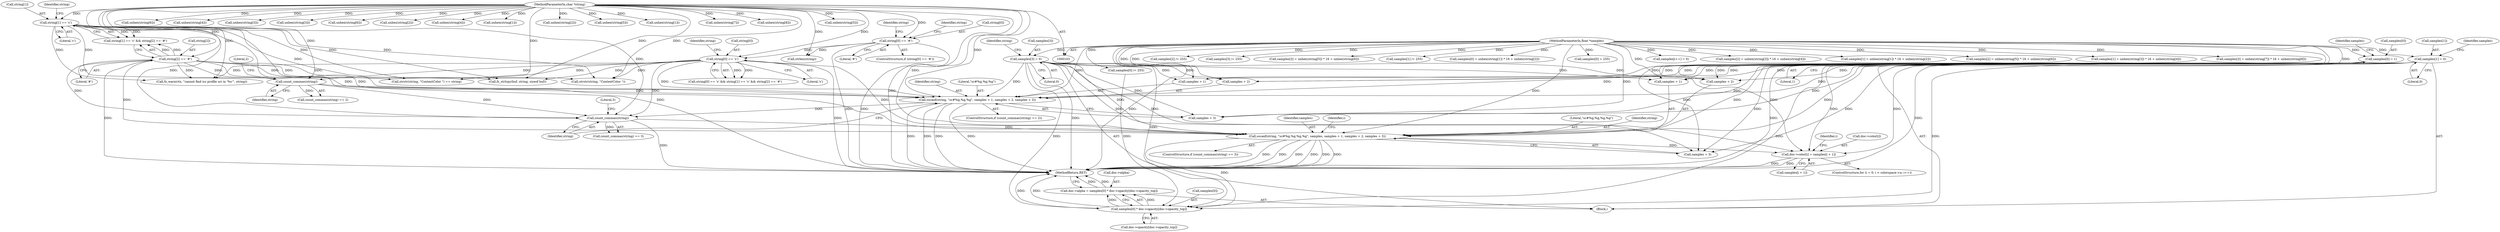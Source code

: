 digraph "0_ghostscript_60dabde18d7fe12b19da8b509bdfee9cc886aafc_0@API" {
"1000328" [label="(Call,sscanf(string, \"sc#%g,%g,%g,%g\", samples, samples + 1, samples + 2, samples + 3))"];
"1000325" [label="(Call,count_commas(string))"];
"1000308" [label="(Call,count_commas(string))"];
"1000289" [label="(Call,string[0] == 's')"];
"1000142" [label="(Call,string[0] == '#')"];
"1000106" [label="(MethodParameterIn,char *string)"];
"1000295" [label="(Call,string[1] == 'c')"];
"1000300" [label="(Call,string[2] == '#')"];
"1000311" [label="(Call,sscanf(string, \"sc#%g,%g,%g\", samples + 1, samples + 2, samples + 3))"];
"1000131" [label="(Call,samples[1] = 0)"];
"1000108" [label="(MethodParameterIn,float *samples)"];
"1000126" [label="(Call,samples[0] = 1)"];
"1000136" [label="(Call,samples[3] = 0)"];
"1000511" [label="(Call,doc->color[i] = samples[i + 1])"];
"1000526" [label="(Call,samples[0] * doc->opacity[doc->opacity_top])"];
"1000522" [label="(Call,doc->alpha = samples[0] * doc->opacity[doc->opacity_top])"];
"1000195" [label="(Call,unhex(string[6]))"];
"1000276" [label="(Call,samples[2] /= 255)"];
"1000281" [label="(Call,samples[3] /= 255)"];
"1000132" [label="(Call,samples[1])"];
"1000130" [label="(Literal,1)"];
"1000180" [label="(Call,unhex(string[4]))"];
"1000251" [label="(Call,samples[3] = unhex(string[5]) * 16 + unhex(string[6]))"];
"1000314" [label="(Call,samples + 1)"];
"1000242" [label="(Call,unhex(string[3]))"];
"1000271" [label="(Call,samples[1] /= 255)"];
"1000175" [label="(Call,unhex(string[3]))"];
"1000131" [label="(Call,samples[1] = 0)"];
"1000137" [label="(Call,samples[3])"];
"1000150" [label="(Call,strlen(string))"];
"1000311" [label="(Call,sscanf(string, \"sc#%g,%g,%g\", samples + 1, samples + 2, samples + 3))"];
"1000262" [label="(Call,unhex(string[6]))"];
"1000154" [label="(Call,samples[0] = unhex(string[1]) * 16 + unhex(string[2]))"];
"1000320" [label="(Call,samples + 3)"];
"1000368" [label="(Call,fz_warn(ctx, \"cannot find icc profile uri in '%s'\", string))"];
"1000530" [label="(Call,doc->opacity[doc->opacity_top])"];
"1000165" [label="(Call,unhex(string[2]))"];
"1000309" [label="(Identifier,string)"];
"1000331" [label="(Identifier,samples)"];
"1000247" [label="(Call,unhex(string[4]))"];
"1000289" [label="(Call,string[0] == 's')"];
"1000126" [label="(Call,samples[0] = 1)"];
"1000502" [label="(Identifier,i)"];
"1000151" [label="(Identifier,string)"];
"1000313" [label="(Literal,\"sc#%g,%g,%g\")"];
"1000216" [label="(Call,samples[0] = 255)"];
"1000527" [label="(Call,samples[0])"];
"1000522" [label="(Call,doc->alpha = samples[0] * doc->opacity[doc->opacity_top])"];
"1000510" [label="(Identifier,i)"];
"1000326" [label="(Identifier,string)"];
"1000433" [label="(Call,samples[i++] = 0)"];
"1000106" [label="(MethodParameterIn,char *string)"];
"1000146" [label="(Literal,'#')"];
"1000512" [label="(Call,doc->color[i])"];
"1000304" [label="(Literal,'#')"];
"1000133" [label="(Identifier,samples)"];
"1000227" [label="(Call,unhex(string[1]))"];
"1000526" [label="(Call,samples[0] * doc->opacity[doc->opacity_top])"];
"1000312" [label="(Identifier,string)"];
"1000338" [label="(Call,samples + 3)"];
"1000108" [label="(MethodParameterIn,float *samples)"];
"1000297" [label="(Identifier,string)"];
"1000328" [label="(Call,sscanf(string, \"sc#%g,%g,%g,%g\", samples, samples + 1, samples + 2, samples + 3))"];
"1000295" [label="(Call,string[1] == 'c')"];
"1000327" [label="(Literal,3)"];
"1000332" [label="(Call,samples + 1)"];
"1000511" [label="(Call,doc->color[i] = samples[i + 1])"];
"1000236" [label="(Call,samples[2] = unhex(string[3]) * 16 + unhex(string[4]))"];
"1000343" [label="(Call,strstr(string, \"ContextColor \") == string)"];
"1000294" [label="(Call,string[1] == 'c' && string[2] == '#')"];
"1000232" [label="(Call,unhex(string[2]))"];
"1000335" [label="(Call,samples + 2)"];
"1000221" [label="(Call,samples[1] = unhex(string[1]) * 16 + unhex(string[2]))"];
"1000140" [label="(Literal,0)"];
"1000324" [label="(Call,count_commas(string) == 3)"];
"1000266" [label="(Call,samples[0] /= 255)"];
"1000325" [label="(Call,count_commas(string))"];
"1000308" [label="(Call,count_commas(string))"];
"1000135" [label="(Literal,0)"];
"1000136" [label="(Call,samples[3] = 0)"];
"1000307" [label="(Call,count_commas(string) == 2)"];
"1000144" [label="(Identifier,string)"];
"1000184" [label="(Call,samples[2] = unhex(string[5]) * 16 + unhex(string[6]))"];
"1000500" [label="(ControlStructure,for (i = 0; i < colorspace->n; i++))"];
"1000523" [label="(Call,doc->alpha)"];
"1000143" [label="(Call,string[0])"];
"1000300" [label="(Call,string[2] == '#')"];
"1000293" [label="(Literal,'s')"];
"1000190" [label="(Call,unhex(string[5]))"];
"1000306" [label="(ControlStructure,if (count_commas(string) == 2))"];
"1000160" [label="(Call,unhex(string[1]))"];
"1000138" [label="(Identifier,samples)"];
"1000301" [label="(Call,string[2])"];
"1000349" [label="(Call,fz_strlcpy(buf, string, sizeof buf))"];
"1000330" [label="(Literal,\"sc#%g,%g,%g,%g\")"];
"1000517" [label="(Call,samples[i + 1])"];
"1000329" [label="(Identifier,string)"];
"1000296" [label="(Call,string[1])"];
"1000290" [label="(Call,string[0])"];
"1000317" [label="(Call,samples + 2)"];
"1000291" [label="(Identifier,string)"];
"1000299" [label="(Literal,'c')"];
"1000310" [label="(Literal,2)"];
"1000169" [label="(Call,samples[1] = unhex(string[3]) * 16 + unhex(string[4]))"];
"1000199" [label="(Call,samples[3] = unhex(string[7]) * 16 + unhex(string[8]))"];
"1000205" [label="(Call,unhex(string[7]))"];
"1000323" [label="(ControlStructure,if (count_commas(string) == 3))"];
"1000210" [label="(Call,unhex(string[8]))"];
"1000537" [label="(MethodReturn,RET)"];
"1000142" [label="(Call,string[0] == '#')"];
"1000344" [label="(Call,strstr(string, \"ContextColor \"))"];
"1000127" [label="(Call,samples[0])"];
"1000109" [label="(Block,)"];
"1000141" [label="(ControlStructure,if (string[0] == '#'))"];
"1000302" [label="(Identifier,string)"];
"1000257" [label="(Call,unhex(string[5]))"];
"1000288" [label="(Call,string[0] == 's' && string[1] == 'c' && string[2] == '#')"];
"1000328" -> "1000323"  [label="AST: "];
"1000328" -> "1000338"  [label="CFG: "];
"1000329" -> "1000328"  [label="AST: "];
"1000330" -> "1000328"  [label="AST: "];
"1000331" -> "1000328"  [label="AST: "];
"1000332" -> "1000328"  [label="AST: "];
"1000335" -> "1000328"  [label="AST: "];
"1000338" -> "1000328"  [label="AST: "];
"1000502" -> "1000328"  [label="CFG: "];
"1000328" -> "1000537"  [label="DDG: "];
"1000328" -> "1000537"  [label="DDG: "];
"1000328" -> "1000537"  [label="DDG: "];
"1000328" -> "1000537"  [label="DDG: "];
"1000328" -> "1000537"  [label="DDG: "];
"1000328" -> "1000537"  [label="DDG: "];
"1000325" -> "1000328"  [label="DDG: "];
"1000289" -> "1000328"  [label="DDG: "];
"1000295" -> "1000328"  [label="DDG: "];
"1000300" -> "1000328"  [label="DDG: "];
"1000106" -> "1000328"  [label="DDG: "];
"1000131" -> "1000328"  [label="DDG: "];
"1000126" -> "1000328"  [label="DDG: "];
"1000136" -> "1000328"  [label="DDG: "];
"1000108" -> "1000328"  [label="DDG: "];
"1000328" -> "1000511"  [label="DDG: "];
"1000328" -> "1000526"  [label="DDG: "];
"1000325" -> "1000324"  [label="AST: "];
"1000325" -> "1000326"  [label="CFG: "];
"1000326" -> "1000325"  [label="AST: "];
"1000327" -> "1000325"  [label="CFG: "];
"1000325" -> "1000537"  [label="DDG: "];
"1000325" -> "1000324"  [label="DDG: "];
"1000308" -> "1000325"  [label="DDG: "];
"1000311" -> "1000325"  [label="DDG: "];
"1000289" -> "1000325"  [label="DDG: "];
"1000295" -> "1000325"  [label="DDG: "];
"1000300" -> "1000325"  [label="DDG: "];
"1000106" -> "1000325"  [label="DDG: "];
"1000308" -> "1000307"  [label="AST: "];
"1000308" -> "1000309"  [label="CFG: "];
"1000309" -> "1000308"  [label="AST: "];
"1000310" -> "1000308"  [label="CFG: "];
"1000308" -> "1000307"  [label="DDG: "];
"1000289" -> "1000308"  [label="DDG: "];
"1000295" -> "1000308"  [label="DDG: "];
"1000300" -> "1000308"  [label="DDG: "];
"1000106" -> "1000308"  [label="DDG: "];
"1000308" -> "1000311"  [label="DDG: "];
"1000289" -> "1000288"  [label="AST: "];
"1000289" -> "1000293"  [label="CFG: "];
"1000290" -> "1000289"  [label="AST: "];
"1000293" -> "1000289"  [label="AST: "];
"1000297" -> "1000289"  [label="CFG: "];
"1000288" -> "1000289"  [label="CFG: "];
"1000289" -> "1000537"  [label="DDG: "];
"1000289" -> "1000288"  [label="DDG: "];
"1000289" -> "1000288"  [label="DDG: "];
"1000142" -> "1000289"  [label="DDG: "];
"1000106" -> "1000289"  [label="DDG: "];
"1000289" -> "1000311"  [label="DDG: "];
"1000289" -> "1000344"  [label="DDG: "];
"1000289" -> "1000343"  [label="DDG: "];
"1000289" -> "1000349"  [label="DDG: "];
"1000289" -> "1000368"  [label="DDG: "];
"1000142" -> "1000141"  [label="AST: "];
"1000142" -> "1000146"  [label="CFG: "];
"1000143" -> "1000142"  [label="AST: "];
"1000146" -> "1000142"  [label="AST: "];
"1000151" -> "1000142"  [label="CFG: "];
"1000291" -> "1000142"  [label="CFG: "];
"1000142" -> "1000537"  [label="DDG: "];
"1000142" -> "1000537"  [label="DDG: "];
"1000106" -> "1000142"  [label="DDG: "];
"1000142" -> "1000150"  [label="DDG: "];
"1000106" -> "1000103"  [label="AST: "];
"1000106" -> "1000537"  [label="DDG: "];
"1000106" -> "1000150"  [label="DDG: "];
"1000106" -> "1000160"  [label="DDG: "];
"1000106" -> "1000165"  [label="DDG: "];
"1000106" -> "1000175"  [label="DDG: "];
"1000106" -> "1000180"  [label="DDG: "];
"1000106" -> "1000190"  [label="DDG: "];
"1000106" -> "1000195"  [label="DDG: "];
"1000106" -> "1000205"  [label="DDG: "];
"1000106" -> "1000210"  [label="DDG: "];
"1000106" -> "1000227"  [label="DDG: "];
"1000106" -> "1000232"  [label="DDG: "];
"1000106" -> "1000242"  [label="DDG: "];
"1000106" -> "1000247"  [label="DDG: "];
"1000106" -> "1000257"  [label="DDG: "];
"1000106" -> "1000262"  [label="DDG: "];
"1000106" -> "1000295"  [label="DDG: "];
"1000106" -> "1000300"  [label="DDG: "];
"1000106" -> "1000311"  [label="DDG: "];
"1000106" -> "1000344"  [label="DDG: "];
"1000106" -> "1000343"  [label="DDG: "];
"1000106" -> "1000349"  [label="DDG: "];
"1000106" -> "1000368"  [label="DDG: "];
"1000295" -> "1000294"  [label="AST: "];
"1000295" -> "1000299"  [label="CFG: "];
"1000296" -> "1000295"  [label="AST: "];
"1000299" -> "1000295"  [label="AST: "];
"1000302" -> "1000295"  [label="CFG: "];
"1000294" -> "1000295"  [label="CFG: "];
"1000295" -> "1000537"  [label="DDG: "];
"1000295" -> "1000294"  [label="DDG: "];
"1000295" -> "1000294"  [label="DDG: "];
"1000295" -> "1000311"  [label="DDG: "];
"1000295" -> "1000344"  [label="DDG: "];
"1000295" -> "1000343"  [label="DDG: "];
"1000295" -> "1000349"  [label="DDG: "];
"1000295" -> "1000368"  [label="DDG: "];
"1000300" -> "1000294"  [label="AST: "];
"1000300" -> "1000304"  [label="CFG: "];
"1000301" -> "1000300"  [label="AST: "];
"1000304" -> "1000300"  [label="AST: "];
"1000294" -> "1000300"  [label="CFG: "];
"1000300" -> "1000537"  [label="DDG: "];
"1000300" -> "1000294"  [label="DDG: "];
"1000300" -> "1000294"  [label="DDG: "];
"1000300" -> "1000311"  [label="DDG: "];
"1000300" -> "1000344"  [label="DDG: "];
"1000300" -> "1000343"  [label="DDG: "];
"1000300" -> "1000349"  [label="DDG: "];
"1000300" -> "1000368"  [label="DDG: "];
"1000311" -> "1000306"  [label="AST: "];
"1000311" -> "1000320"  [label="CFG: "];
"1000312" -> "1000311"  [label="AST: "];
"1000313" -> "1000311"  [label="AST: "];
"1000314" -> "1000311"  [label="AST: "];
"1000317" -> "1000311"  [label="AST: "];
"1000320" -> "1000311"  [label="AST: "];
"1000326" -> "1000311"  [label="CFG: "];
"1000311" -> "1000537"  [label="DDG: "];
"1000311" -> "1000537"  [label="DDG: "];
"1000311" -> "1000537"  [label="DDG: "];
"1000311" -> "1000537"  [label="DDG: "];
"1000131" -> "1000311"  [label="DDG: "];
"1000126" -> "1000311"  [label="DDG: "];
"1000136" -> "1000311"  [label="DDG: "];
"1000108" -> "1000311"  [label="DDG: "];
"1000131" -> "1000109"  [label="AST: "];
"1000131" -> "1000135"  [label="CFG: "];
"1000132" -> "1000131"  [label="AST: "];
"1000135" -> "1000131"  [label="AST: "];
"1000138" -> "1000131"  [label="CFG: "];
"1000131" -> "1000537"  [label="DDG: "];
"1000108" -> "1000131"  [label="DDG: "];
"1000131" -> "1000314"  [label="DDG: "];
"1000131" -> "1000317"  [label="DDG: "];
"1000131" -> "1000320"  [label="DDG: "];
"1000131" -> "1000332"  [label="DDG: "];
"1000131" -> "1000335"  [label="DDG: "];
"1000131" -> "1000338"  [label="DDG: "];
"1000131" -> "1000511"  [label="DDG: "];
"1000131" -> "1000526"  [label="DDG: "];
"1000108" -> "1000103"  [label="AST: "];
"1000108" -> "1000537"  [label="DDG: "];
"1000108" -> "1000126"  [label="DDG: "];
"1000108" -> "1000136"  [label="DDG: "];
"1000108" -> "1000154"  [label="DDG: "];
"1000108" -> "1000169"  [label="DDG: "];
"1000108" -> "1000184"  [label="DDG: "];
"1000108" -> "1000199"  [label="DDG: "];
"1000108" -> "1000216"  [label="DDG: "];
"1000108" -> "1000221"  [label="DDG: "];
"1000108" -> "1000236"  [label="DDG: "];
"1000108" -> "1000251"  [label="DDG: "];
"1000108" -> "1000266"  [label="DDG: "];
"1000108" -> "1000271"  [label="DDG: "];
"1000108" -> "1000276"  [label="DDG: "];
"1000108" -> "1000281"  [label="DDG: "];
"1000108" -> "1000314"  [label="DDG: "];
"1000108" -> "1000317"  [label="DDG: "];
"1000108" -> "1000320"  [label="DDG: "];
"1000108" -> "1000332"  [label="DDG: "];
"1000108" -> "1000335"  [label="DDG: "];
"1000108" -> "1000338"  [label="DDG: "];
"1000108" -> "1000433"  [label="DDG: "];
"1000108" -> "1000511"  [label="DDG: "];
"1000108" -> "1000526"  [label="DDG: "];
"1000126" -> "1000109"  [label="AST: "];
"1000126" -> "1000130"  [label="CFG: "];
"1000127" -> "1000126"  [label="AST: "];
"1000130" -> "1000126"  [label="AST: "];
"1000133" -> "1000126"  [label="CFG: "];
"1000126" -> "1000537"  [label="DDG: "];
"1000126" -> "1000314"  [label="DDG: "];
"1000126" -> "1000317"  [label="DDG: "];
"1000126" -> "1000320"  [label="DDG: "];
"1000126" -> "1000332"  [label="DDG: "];
"1000126" -> "1000335"  [label="DDG: "];
"1000126" -> "1000338"  [label="DDG: "];
"1000126" -> "1000511"  [label="DDG: "];
"1000126" -> "1000526"  [label="DDG: "];
"1000136" -> "1000109"  [label="AST: "];
"1000136" -> "1000140"  [label="CFG: "];
"1000137" -> "1000136"  [label="AST: "];
"1000140" -> "1000136"  [label="AST: "];
"1000144" -> "1000136"  [label="CFG: "];
"1000136" -> "1000537"  [label="DDG: "];
"1000136" -> "1000314"  [label="DDG: "];
"1000136" -> "1000317"  [label="DDG: "];
"1000136" -> "1000320"  [label="DDG: "];
"1000136" -> "1000332"  [label="DDG: "];
"1000136" -> "1000335"  [label="DDG: "];
"1000136" -> "1000338"  [label="DDG: "];
"1000136" -> "1000511"  [label="DDG: "];
"1000136" -> "1000526"  [label="DDG: "];
"1000511" -> "1000500"  [label="AST: "];
"1000511" -> "1000517"  [label="CFG: "];
"1000512" -> "1000511"  [label="AST: "];
"1000517" -> "1000511"  [label="AST: "];
"1000510" -> "1000511"  [label="CFG: "];
"1000511" -> "1000537"  [label="DDG: "];
"1000511" -> "1000537"  [label="DDG: "];
"1000526" -> "1000522"  [label="AST: "];
"1000526" -> "1000530"  [label="CFG: "];
"1000527" -> "1000526"  [label="AST: "];
"1000530" -> "1000526"  [label="AST: "];
"1000522" -> "1000526"  [label="CFG: "];
"1000526" -> "1000537"  [label="DDG: "];
"1000526" -> "1000537"  [label="DDG: "];
"1000526" -> "1000522"  [label="DDG: "];
"1000526" -> "1000522"  [label="DDG: "];
"1000266" -> "1000526"  [label="DDG: "];
"1000522" -> "1000109"  [label="AST: "];
"1000523" -> "1000522"  [label="AST: "];
"1000537" -> "1000522"  [label="CFG: "];
"1000522" -> "1000537"  [label="DDG: "];
"1000522" -> "1000537"  [label="DDG: "];
}
